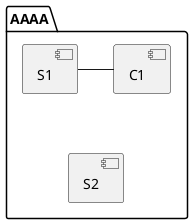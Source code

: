 {
  "sha1": "rgr7x1zivwpkdyc62zmew8jpb7bn0tq",
  "insertion": {
    "when": "2024-06-04T17:28:43.813Z",
    "url": "http://forum.plantuml.net/8368/hidden-not-working-with-arrow-direction-component-diagram",
    "user": "plantuml@gmail.com"
  }
}
@startuml
package AAAA {
   component C1
   component S1
   component S2
   C1 -left- S1
   C1 -[hidden]- S2
'Remove next line comment
S1 -[hidden]left- S2
}
@enduml
